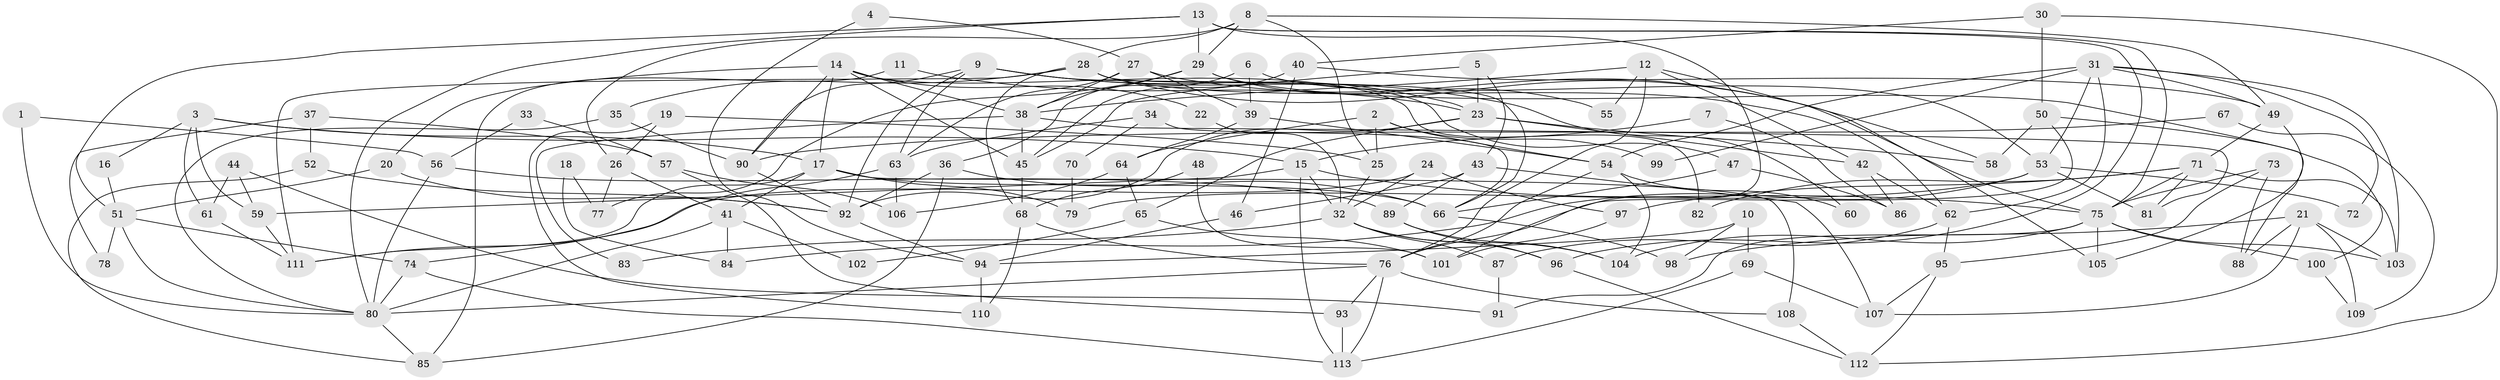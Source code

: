 // Generated by graph-tools (version 1.1) at 2025/11/02/27/25 16:11:22]
// undirected, 113 vertices, 226 edges
graph export_dot {
graph [start="1"]
  node [color=gray90,style=filled];
  1;
  2;
  3;
  4;
  5;
  6;
  7;
  8;
  9;
  10;
  11;
  12;
  13;
  14;
  15;
  16;
  17;
  18;
  19;
  20;
  21;
  22;
  23;
  24;
  25;
  26;
  27;
  28;
  29;
  30;
  31;
  32;
  33;
  34;
  35;
  36;
  37;
  38;
  39;
  40;
  41;
  42;
  43;
  44;
  45;
  46;
  47;
  48;
  49;
  50;
  51;
  52;
  53;
  54;
  55;
  56;
  57;
  58;
  59;
  60;
  61;
  62;
  63;
  64;
  65;
  66;
  67;
  68;
  69;
  70;
  71;
  72;
  73;
  74;
  75;
  76;
  77;
  78;
  79;
  80;
  81;
  82;
  83;
  84;
  85;
  86;
  87;
  88;
  89;
  90;
  91;
  92;
  93;
  94;
  95;
  96;
  97;
  98;
  99;
  100;
  101;
  102;
  103;
  104;
  105;
  106;
  107;
  108;
  109;
  110;
  111;
  112;
  113;
  1 -- 56;
  1 -- 80;
  2 -- 54;
  2 -- 25;
  2 -- 64;
  2 -- 99;
  3 -- 17;
  3 -- 61;
  3 -- 15;
  3 -- 16;
  3 -- 59;
  4 -- 27;
  4 -- 94;
  5 -- 45;
  5 -- 43;
  5 -- 23;
  6 -- 36;
  6 -- 53;
  6 -- 39;
  7 -- 15;
  7 -- 86;
  8 -- 28;
  8 -- 49;
  8 -- 25;
  8 -- 26;
  8 -- 29;
  9 -- 90;
  9 -- 92;
  9 -- 23;
  9 -- 47;
  9 -- 60;
  9 -- 63;
  10 -- 94;
  10 -- 69;
  10 -- 98;
  11 -- 85;
  11 -- 23;
  12 -- 76;
  12 -- 42;
  12 -- 38;
  12 -- 55;
  12 -- 58;
  13 -- 80;
  13 -- 29;
  13 -- 51;
  13 -- 75;
  13 -- 96;
  13 -- 101;
  14 -- 45;
  14 -- 20;
  14 -- 17;
  14 -- 22;
  14 -- 38;
  14 -- 82;
  14 -- 90;
  15 -- 59;
  15 -- 32;
  15 -- 75;
  15 -- 113;
  16 -- 51;
  17 -- 111;
  17 -- 41;
  17 -- 66;
  17 -- 79;
  17 -- 108;
  18 -- 77;
  18 -- 84;
  19 -- 26;
  19 -- 25;
  19 -- 110;
  20 -- 51;
  20 -- 92;
  21 -- 103;
  21 -- 88;
  21 -- 98;
  21 -- 107;
  21 -- 109;
  22 -- 32;
  23 -- 42;
  23 -- 58;
  23 -- 65;
  23 -- 92;
  24 -- 32;
  24 -- 97;
  24 -- 111;
  25 -- 32;
  26 -- 41;
  26 -- 77;
  27 -- 63;
  27 -- 38;
  27 -- 39;
  27 -- 105;
  28 -- 66;
  28 -- 75;
  28 -- 35;
  28 -- 62;
  28 -- 68;
  28 -- 111;
  29 -- 38;
  29 -- 55;
  29 -- 77;
  29 -- 88;
  30 -- 112;
  30 -- 50;
  30 -- 40;
  31 -- 103;
  31 -- 49;
  31 -- 53;
  31 -- 54;
  31 -- 62;
  31 -- 72;
  31 -- 99;
  32 -- 104;
  32 -- 83;
  32 -- 87;
  32 -- 96;
  33 -- 56;
  33 -- 57;
  34 -- 63;
  34 -- 66;
  34 -- 70;
  35 -- 80;
  35 -- 90;
  36 -- 92;
  36 -- 66;
  36 -- 85;
  37 -- 57;
  37 -- 52;
  37 -- 78;
  38 -- 45;
  38 -- 81;
  38 -- 83;
  39 -- 54;
  39 -- 64;
  40 -- 45;
  40 -- 46;
  40 -- 49;
  41 -- 80;
  41 -- 84;
  41 -- 102;
  42 -- 62;
  42 -- 86;
  43 -- 107;
  43 -- 89;
  43 -- 46;
  44 -- 91;
  44 -- 59;
  44 -- 61;
  45 -- 68;
  46 -- 94;
  47 -- 66;
  47 -- 86;
  48 -- 101;
  48 -- 68;
  49 -- 105;
  49 -- 71;
  50 -- 76;
  50 -- 58;
  50 -- 100;
  51 -- 74;
  51 -- 78;
  51 -- 80;
  52 -- 92;
  52 -- 85;
  53 -- 81;
  53 -- 72;
  53 -- 79;
  53 -- 84;
  54 -- 60;
  54 -- 76;
  54 -- 104;
  56 -- 89;
  56 -- 80;
  57 -- 106;
  57 -- 93;
  59 -- 111;
  61 -- 111;
  62 -- 87;
  62 -- 95;
  63 -- 74;
  63 -- 106;
  64 -- 65;
  64 -- 106;
  65 -- 101;
  65 -- 102;
  66 -- 98;
  67 -- 109;
  67 -- 90;
  68 -- 110;
  68 -- 76;
  69 -- 113;
  69 -- 107;
  70 -- 79;
  71 -- 75;
  71 -- 81;
  71 -- 82;
  71 -- 97;
  71 -- 103;
  73 -- 75;
  73 -- 95;
  73 -- 88;
  74 -- 113;
  74 -- 80;
  75 -- 91;
  75 -- 100;
  75 -- 103;
  75 -- 104;
  75 -- 105;
  76 -- 80;
  76 -- 93;
  76 -- 108;
  76 -- 113;
  80 -- 85;
  87 -- 91;
  89 -- 96;
  89 -- 104;
  90 -- 92;
  92 -- 94;
  93 -- 113;
  94 -- 110;
  95 -- 112;
  95 -- 107;
  96 -- 112;
  97 -- 101;
  100 -- 109;
  108 -- 112;
}
